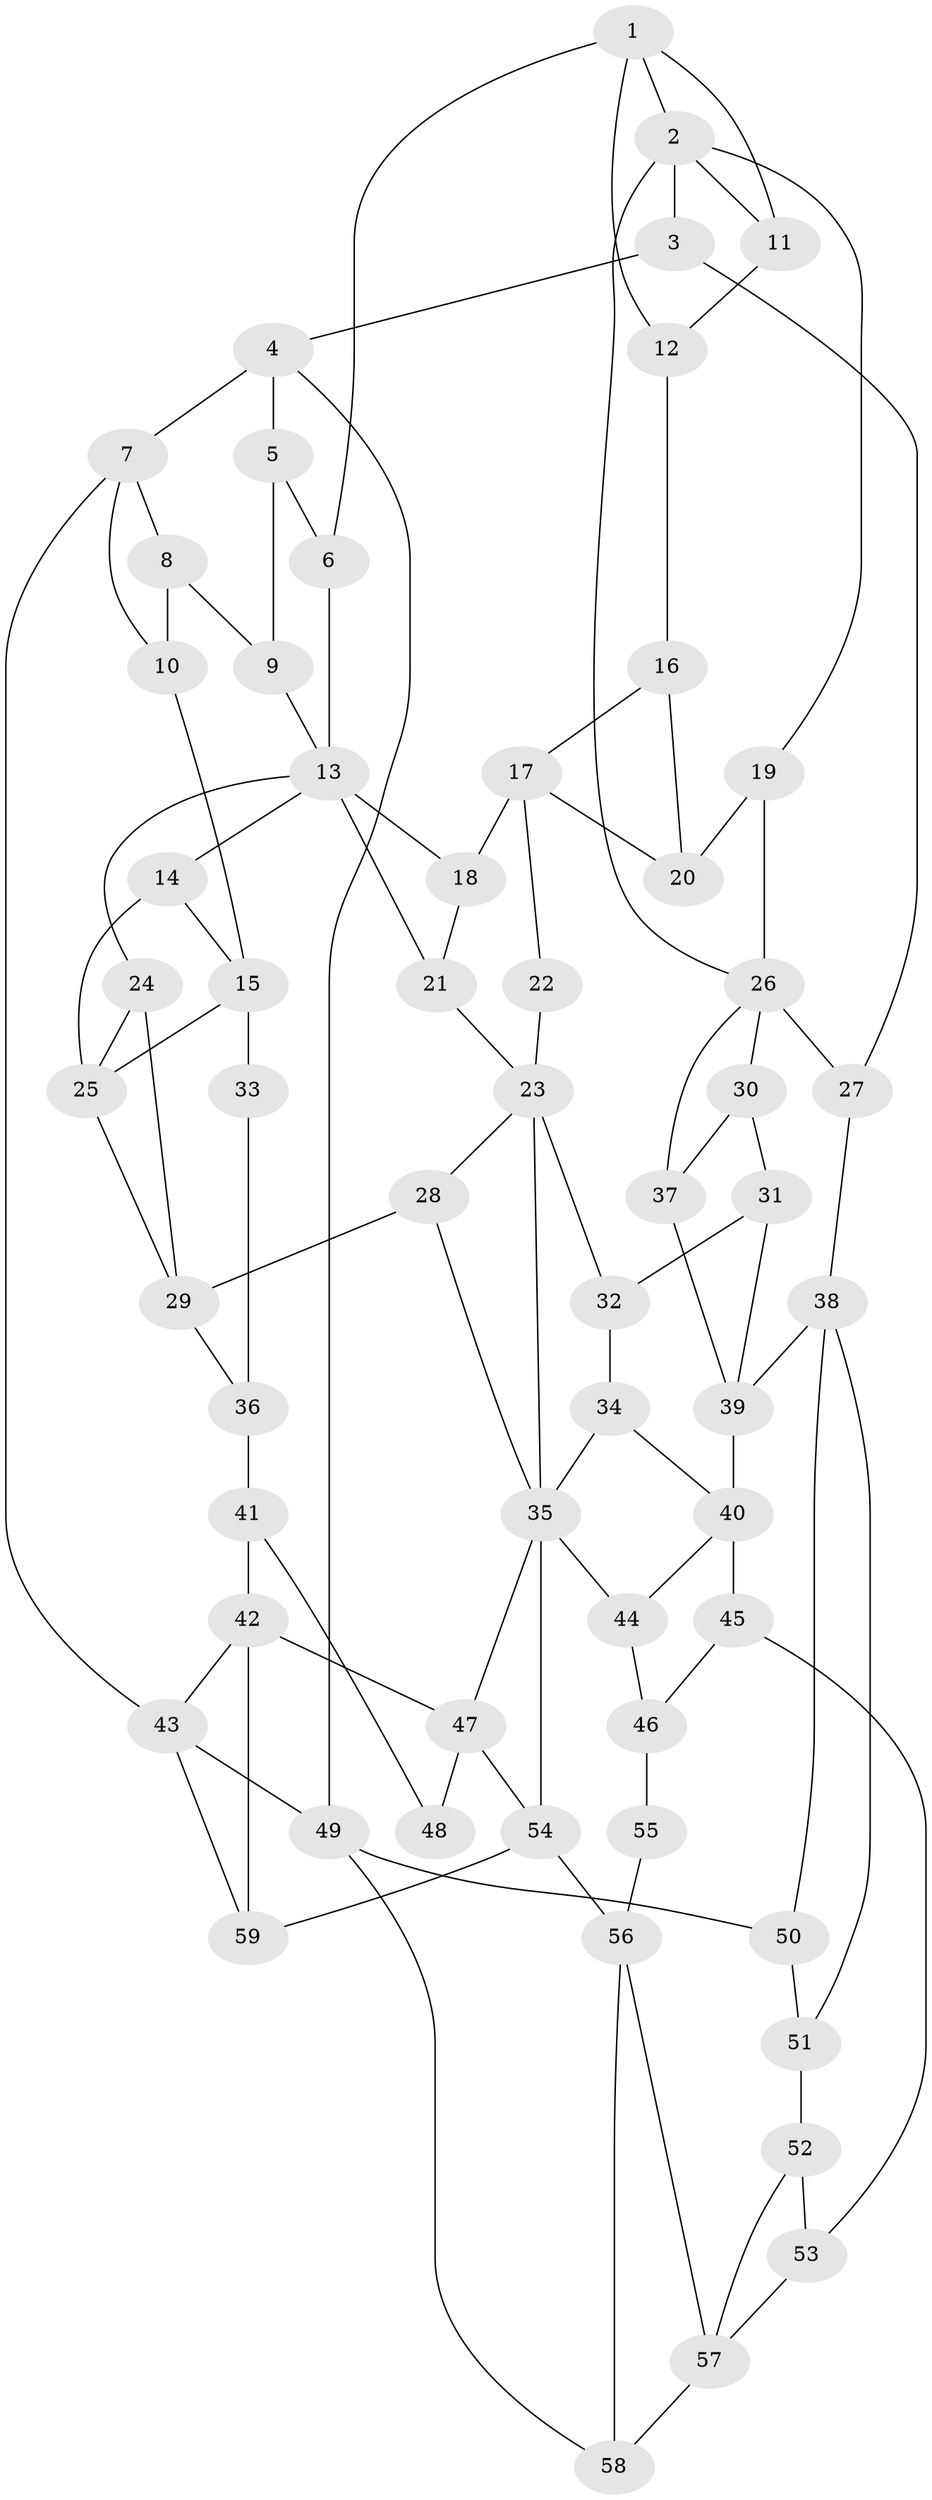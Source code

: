 // original degree distribution, {3: 0.01694915254237288, 4: 0.2288135593220339, 6: 0.211864406779661, 5: 0.5423728813559322}
// Generated by graph-tools (version 1.1) at 2025/38/03/09/25 02:38:33]
// undirected, 59 vertices, 101 edges
graph export_dot {
graph [start="1"]
  node [color=gray90,style=filled];
  1;
  2;
  3;
  4;
  5;
  6;
  7;
  8;
  9;
  10;
  11;
  12;
  13;
  14;
  15;
  16;
  17;
  18;
  19;
  20;
  21;
  22;
  23;
  24;
  25;
  26;
  27;
  28;
  29;
  30;
  31;
  32;
  33;
  34;
  35;
  36;
  37;
  38;
  39;
  40;
  41;
  42;
  43;
  44;
  45;
  46;
  47;
  48;
  49;
  50;
  51;
  52;
  53;
  54;
  55;
  56;
  57;
  58;
  59;
  1 -- 2 [weight=1.0];
  1 -- 6 [weight=1.0];
  1 -- 11 [weight=1.0];
  1 -- 12 [weight=1.0];
  2 -- 3 [weight=1.0];
  2 -- 11 [weight=1.0];
  2 -- 19 [weight=1.0];
  2 -- 26 [weight=1.0];
  3 -- 4 [weight=1.0];
  3 -- 27 [weight=1.0];
  4 -- 5 [weight=1.0];
  4 -- 7 [weight=1.0];
  4 -- 49 [weight=1.0];
  5 -- 6 [weight=1.0];
  5 -- 9 [weight=1.0];
  6 -- 13 [weight=1.0];
  7 -- 8 [weight=1.0];
  7 -- 10 [weight=1.0];
  7 -- 43 [weight=1.0];
  8 -- 9 [weight=1.0];
  8 -- 10 [weight=3.0];
  9 -- 13 [weight=1.0];
  10 -- 15 [weight=2.0];
  11 -- 12 [weight=1.0];
  12 -- 16 [weight=1.0];
  13 -- 14 [weight=1.0];
  13 -- 18 [weight=1.0];
  13 -- 21 [weight=1.0];
  13 -- 24 [weight=1.0];
  14 -- 15 [weight=1.0];
  14 -- 25 [weight=1.0];
  15 -- 25 [weight=1.0];
  15 -- 33 [weight=2.0];
  16 -- 17 [weight=1.0];
  16 -- 20 [weight=1.0];
  17 -- 18 [weight=1.0];
  17 -- 20 [weight=2.0];
  17 -- 22 [weight=1.0];
  18 -- 21 [weight=1.0];
  19 -- 20 [weight=1.0];
  19 -- 26 [weight=1.0];
  21 -- 23 [weight=1.0];
  22 -- 23 [weight=2.0];
  23 -- 28 [weight=1.0];
  23 -- 32 [weight=1.0];
  23 -- 35 [weight=1.0];
  24 -- 25 [weight=1.0];
  24 -- 29 [weight=1.0];
  25 -- 29 [weight=1.0];
  26 -- 27 [weight=2.0];
  26 -- 30 [weight=1.0];
  26 -- 37 [weight=1.0];
  27 -- 38 [weight=1.0];
  28 -- 29 [weight=2.0];
  28 -- 35 [weight=1.0];
  29 -- 36 [weight=2.0];
  30 -- 31 [weight=1.0];
  30 -- 37 [weight=1.0];
  31 -- 32 [weight=1.0];
  31 -- 39 [weight=1.0];
  32 -- 34 [weight=1.0];
  33 -- 36 [weight=1.0];
  34 -- 35 [weight=1.0];
  34 -- 40 [weight=1.0];
  35 -- 44 [weight=1.0];
  35 -- 47 [weight=1.0];
  35 -- 54 [weight=1.0];
  36 -- 41 [weight=2.0];
  37 -- 39 [weight=1.0];
  38 -- 39 [weight=2.0];
  38 -- 50 [weight=1.0];
  38 -- 51 [weight=1.0];
  39 -- 40 [weight=2.0];
  40 -- 44 [weight=1.0];
  40 -- 45 [weight=1.0];
  41 -- 42 [weight=2.0];
  41 -- 48 [weight=2.0];
  42 -- 43 [weight=1.0];
  42 -- 47 [weight=1.0];
  42 -- 59 [weight=1.0];
  43 -- 49 [weight=1.0];
  43 -- 59 [weight=1.0];
  44 -- 46 [weight=1.0];
  45 -- 46 [weight=1.0];
  45 -- 53 [weight=1.0];
  46 -- 55 [weight=1.0];
  47 -- 48 [weight=1.0];
  47 -- 54 [weight=1.0];
  49 -- 50 [weight=1.0];
  49 -- 58 [weight=1.0];
  50 -- 51 [weight=1.0];
  51 -- 52 [weight=1.0];
  52 -- 53 [weight=1.0];
  52 -- 57 [weight=1.0];
  53 -- 57 [weight=1.0];
  54 -- 56 [weight=2.0];
  54 -- 59 [weight=1.0];
  55 -- 56 [weight=2.0];
  56 -- 57 [weight=1.0];
  56 -- 58 [weight=1.0];
  57 -- 58 [weight=1.0];
}
